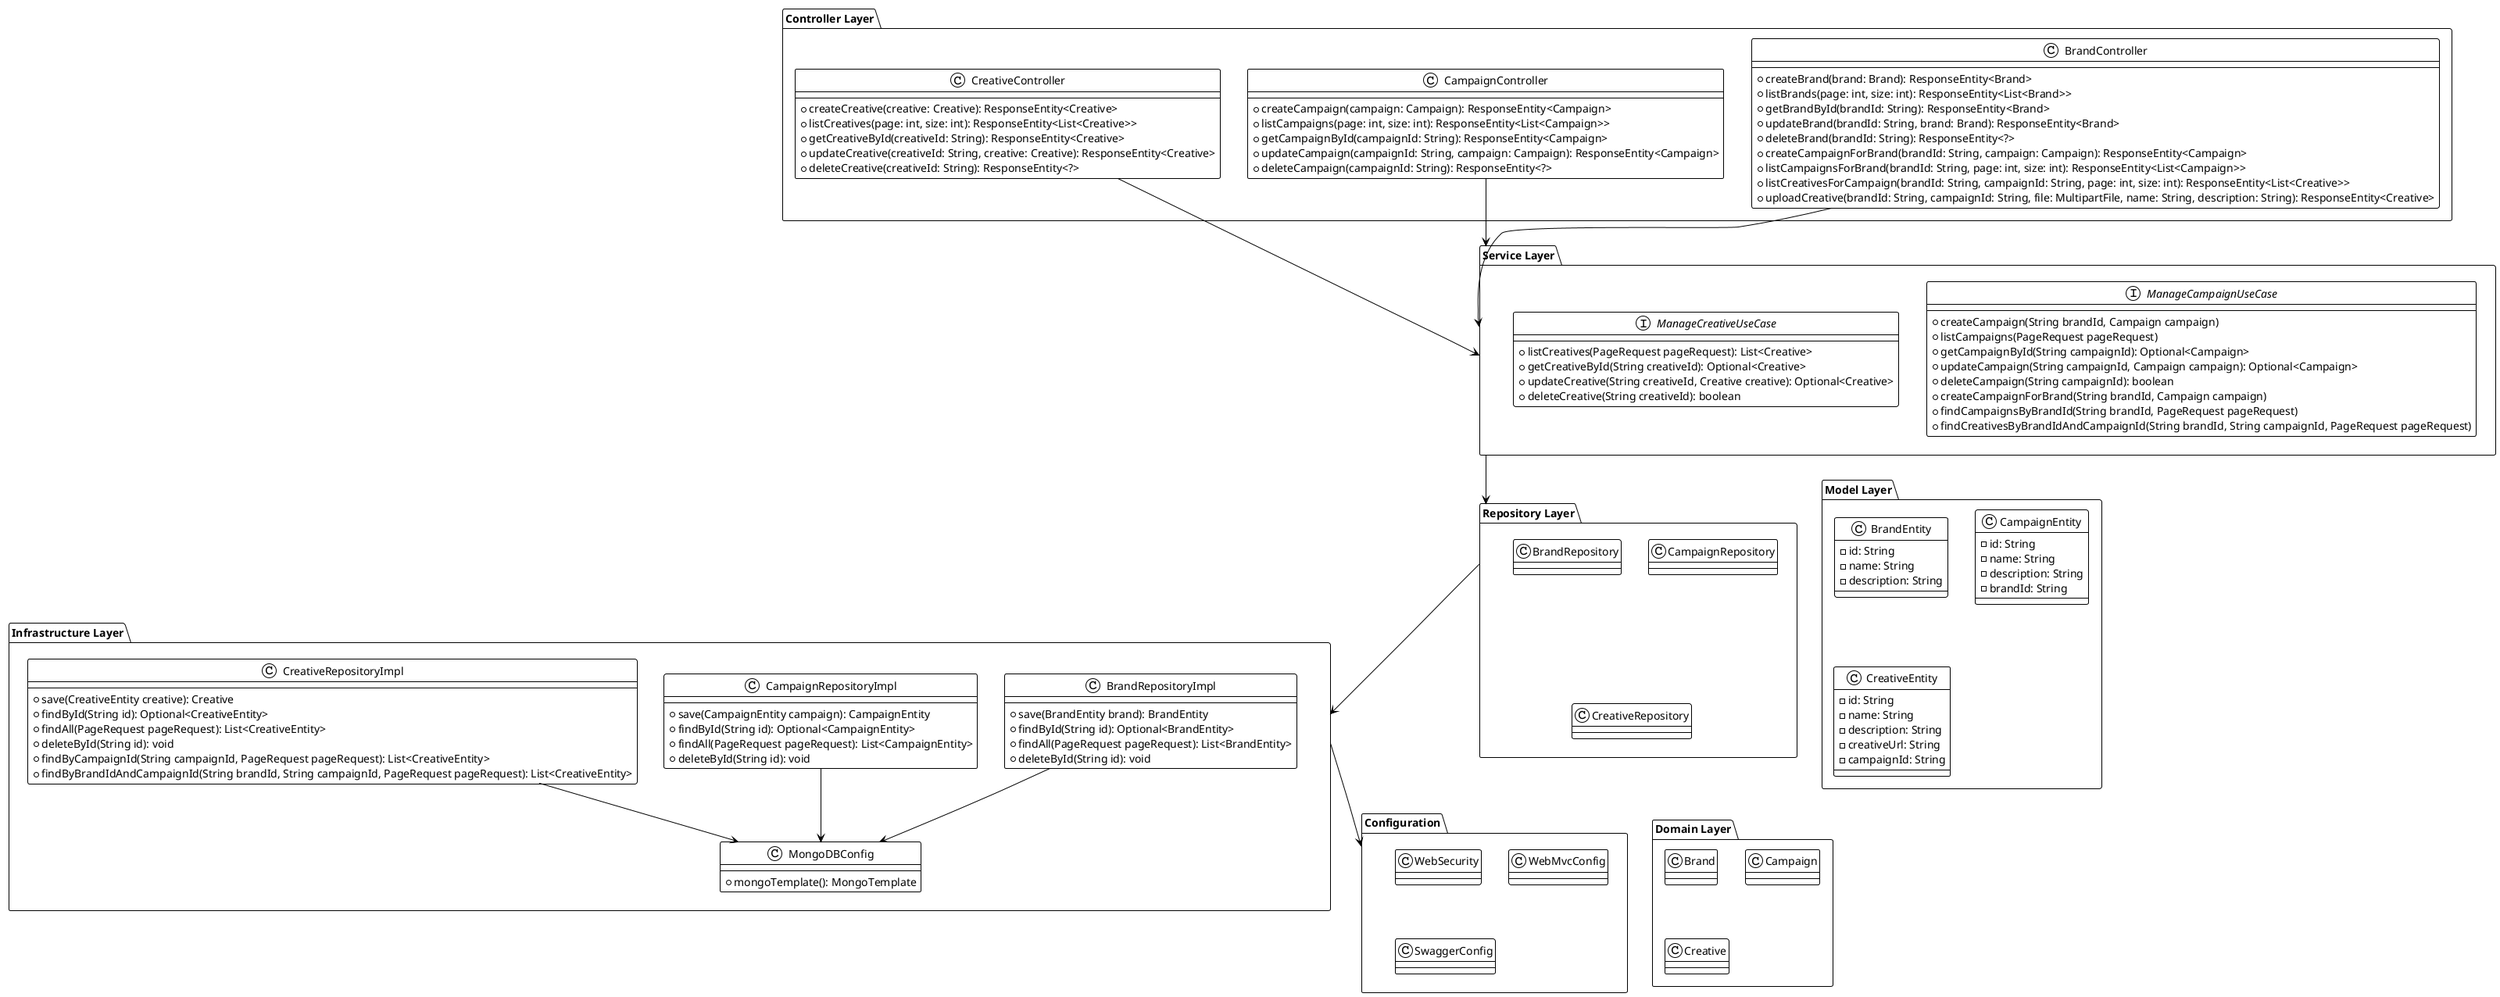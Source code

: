 @startuml
!theme plain

package "Controller Layer" {
    class BrandController {
        +createBrand(brand: Brand): ResponseEntity<Brand>
        +listBrands(page: int, size: int): ResponseEntity<List<Brand>>
        +getBrandById(brandId: String): ResponseEntity<Brand>
        +updateBrand(brandId: String, brand: Brand): ResponseEntity<Brand>
        +deleteBrand(brandId: String): ResponseEntity<?>
        +createCampaignForBrand(brandId: String, campaign: Campaign): ResponseEntity<Campaign>
        +listCampaignsForBrand(brandId: String, page: int, size: int): ResponseEntity<List<Campaign>>
        +listCreativesForCampaign(brandId: String, campaignId: String, page: int, size: int): ResponseEntity<List<Creative>>
        +uploadCreative(brandId: String, campaignId: String, file: MultipartFile, name: String, description: String): ResponseEntity<Creative>
    }
    class CampaignController {
        +createCampaign(campaign: Campaign): ResponseEntity<Campaign>
        +listCampaigns(page: int, size: int): ResponseEntity<List<Campaign>>
        +getCampaignById(campaignId: String): ResponseEntity<Campaign>
        +updateCampaign(campaignId: String, campaign: Campaign): ResponseEntity<Campaign>
        +deleteCampaign(campaignId: String): ResponseEntity<?>
    }
    class CreativeController {
        +createCreative(creative: Creative): ResponseEntity<Creative>
        +listCreatives(page: int, size: int): ResponseEntity<List<Creative>>
        +getCreativeById(creativeId: String): ResponseEntity<Creative>
        +updateCreative(creativeId: String, creative: Creative): ResponseEntity<Creative>
        +deleteCreative(creativeId: String): ResponseEntity<?>
    }
}

package "Service Layer" {
    interface ManageCampaignUseCase {
        +createCampaign(String brandId, Campaign campaign)
        +listCampaigns(PageRequest pageRequest)
        +getCampaignById(String campaignId): Optional<Campaign>
        +updateCampaign(String campaignId, Campaign campaign): Optional<Campaign>
        +deleteCampaign(String campaignId): boolean
        +createCampaignForBrand(String brandId, Campaign campaign)
        +findCampaignsByBrandId(String brandId, PageRequest pageRequest)
        +findCreativesByBrandIdAndCampaignId(String brandId, String campaignId, PageRequest pageRequest)
    }
    interface ManageCreativeUseCase {
        +listCreatives(PageRequest pageRequest): List<Creative>
        +getCreativeById(String creativeId): Optional<Creative>
        +updateCreative(String creativeId, Creative creative): Optional<Creative>
        +deleteCreative(String creativeId): boolean
    }
}

package "Repository Layer" {
    class BrandRepository
    class CampaignRepository
    class CreativeRepository
}

package "Model Layer" {
    class BrandEntity {
        -id: String
        -name: String
        -description: String
    }
    class CampaignEntity {
        -id: String
        -name: String
        -description: String
        -brandId: String
    }
    class CreativeEntity {
        -id: String
        -name: String
        -description: String
        -creativeUrl: String
        -campaignId: String
    }
}

package "Domain Layer" {
    class Brand
    class Campaign
    class Creative
}

BrandController --> "Service Layer"
CampaignController --> "Service Layer"
CreativeController --> "Service Layer"

"Service Layer" --> "Repository Layer"

package "Infrastructure Layer" {
    class MongoDBConfig {
        +mongoTemplate(): MongoTemplate
    }
    class BrandRepositoryImpl {
        +save(BrandEntity brand): BrandEntity
        +findById(String id): Optional<BrandEntity>
        +findAll(PageRequest pageRequest): List<BrandEntity>
        +deleteById(String id): void
    }
    class CampaignRepositoryImpl {
        +save(CampaignEntity campaign): CampaignEntity
        +findById(String id): Optional<CampaignEntity>
        +findAll(PageRequest pageRequest): List<CampaignEntity>
        +deleteById(String id): void
    }
    class CreativeRepositoryImpl {
        +save(CreativeEntity creative): Creative
        +findById(String id): Optional<CreativeEntity>
        +findAll(PageRequest pageRequest): List<CreativeEntity>
        +deleteById(String id): void
        +findByCampaignId(String campaignId, PageRequest pageRequest): List<CreativeEntity>
        +findByBrandIdAndCampaignId(String brandId, String campaignId, PageRequest pageRequest): List<CreativeEntity>
    }

    BrandRepositoryImpl --> MongoDBConfig
    CampaignRepositoryImpl --> MongoDBConfig
    CreativeRepositoryImpl --> MongoDBConfig
}

"Repository Layer" --> "Infrastructure Layer"

package "Configuration" {
    class WebSecurity
    class WebMvcConfig
    class SwaggerConfig
}

"Infrastructure Layer" --> "Configuration"

@enduml